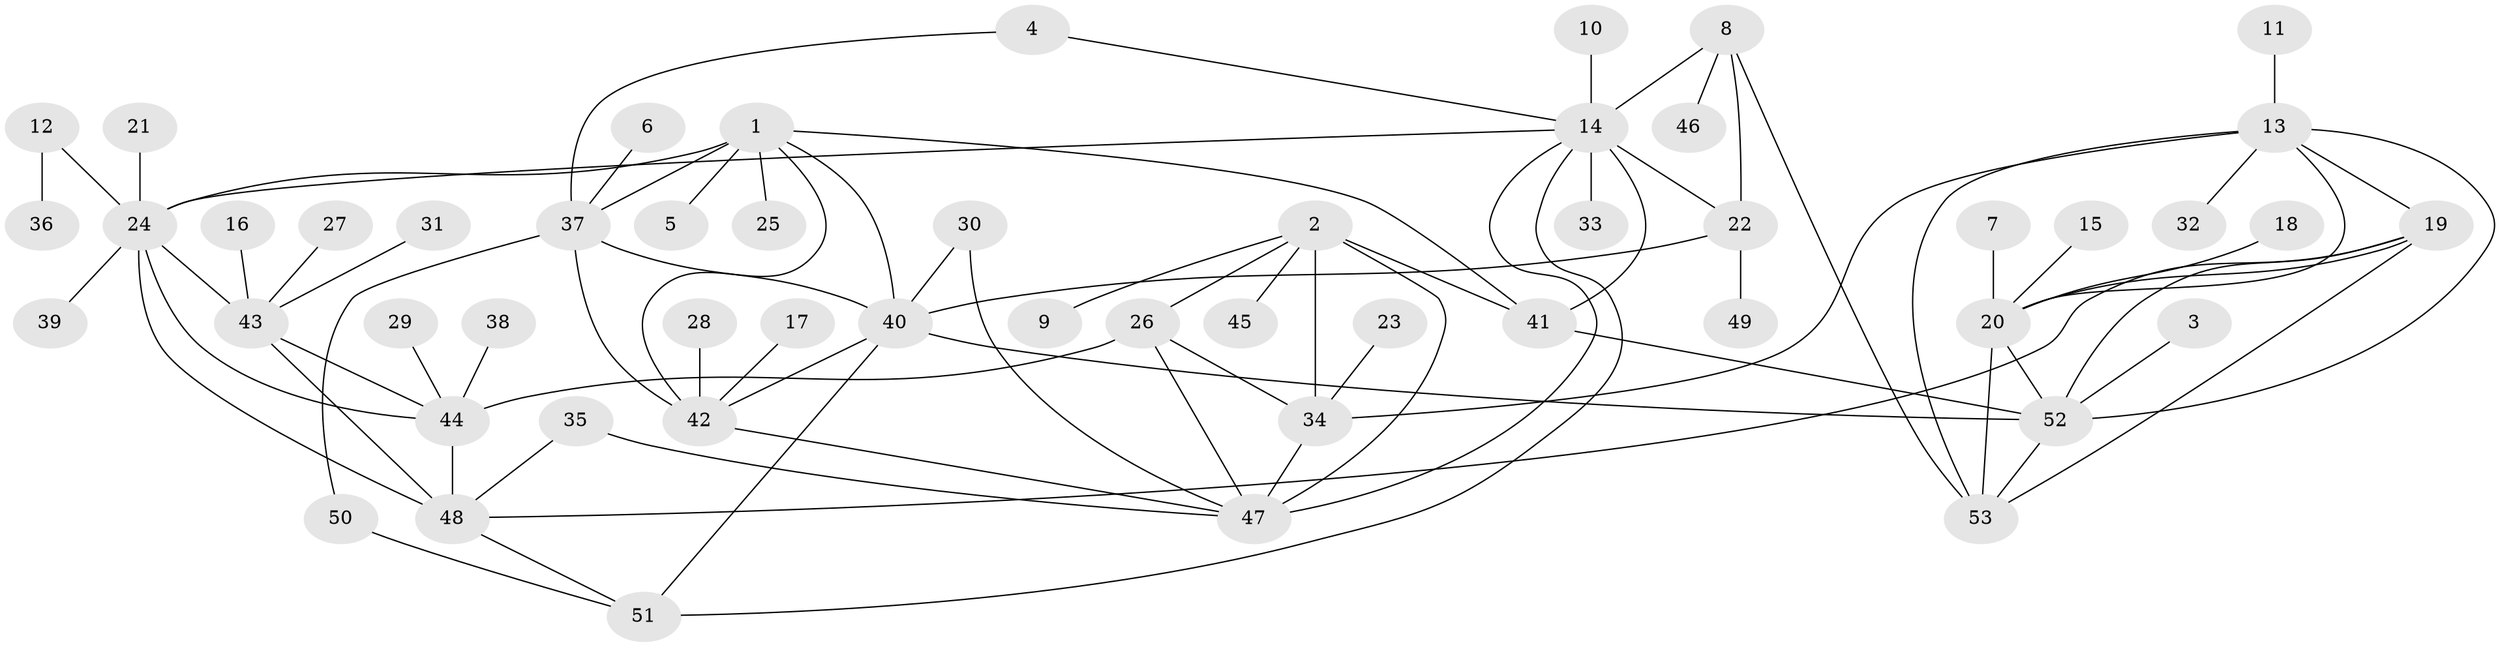 // original degree distribution, {8: 0.03773584905660377, 7: 0.04716981132075472, 6: 0.02830188679245283, 9: 0.0660377358490566, 10: 0.018867924528301886, 5: 0.009433962264150943, 4: 0.03773584905660377, 11: 0.009433962264150943, 1: 0.5471698113207547, 2: 0.1792452830188679, 3: 0.018867924528301886}
// Generated by graph-tools (version 1.1) at 2025/37/03/04/25 23:37:50]
// undirected, 53 vertices, 83 edges
graph export_dot {
  node [color=gray90,style=filled];
  1;
  2;
  3;
  4;
  5;
  6;
  7;
  8;
  9;
  10;
  11;
  12;
  13;
  14;
  15;
  16;
  17;
  18;
  19;
  20;
  21;
  22;
  23;
  24;
  25;
  26;
  27;
  28;
  29;
  30;
  31;
  32;
  33;
  34;
  35;
  36;
  37;
  38;
  39;
  40;
  41;
  42;
  43;
  44;
  45;
  46;
  47;
  48;
  49;
  50;
  51;
  52;
  53;
  1 -- 5 [weight=1.0];
  1 -- 24 [weight=1.0];
  1 -- 25 [weight=1.0];
  1 -- 37 [weight=2.0];
  1 -- 40 [weight=1.0];
  1 -- 41 [weight=1.0];
  1 -- 42 [weight=1.0];
  2 -- 9 [weight=1.0];
  2 -- 26 [weight=2.0];
  2 -- 34 [weight=2.0];
  2 -- 41 [weight=1.0];
  2 -- 45 [weight=1.0];
  2 -- 47 [weight=2.0];
  3 -- 52 [weight=1.0];
  4 -- 14 [weight=1.0];
  4 -- 37 [weight=1.0];
  6 -- 37 [weight=1.0];
  7 -- 20 [weight=1.0];
  8 -- 14 [weight=2.0];
  8 -- 22 [weight=2.0];
  8 -- 46 [weight=1.0];
  8 -- 53 [weight=1.0];
  10 -- 14 [weight=1.0];
  11 -- 13 [weight=1.0];
  12 -- 24 [weight=1.0];
  12 -- 36 [weight=1.0];
  13 -- 19 [weight=1.0];
  13 -- 20 [weight=1.0];
  13 -- 32 [weight=1.0];
  13 -- 34 [weight=1.0];
  13 -- 52 [weight=1.0];
  13 -- 53 [weight=1.0];
  14 -- 22 [weight=4.0];
  14 -- 24 [weight=1.0];
  14 -- 33 [weight=1.0];
  14 -- 41 [weight=1.0];
  14 -- 47 [weight=1.0];
  14 -- 51 [weight=1.0];
  15 -- 20 [weight=1.0];
  16 -- 43 [weight=1.0];
  17 -- 42 [weight=1.0];
  18 -- 20 [weight=1.0];
  19 -- 20 [weight=1.0];
  19 -- 48 [weight=1.0];
  19 -- 52 [weight=1.0];
  19 -- 53 [weight=1.0];
  20 -- 52 [weight=1.0];
  20 -- 53 [weight=1.0];
  21 -- 24 [weight=1.0];
  22 -- 40 [weight=2.0];
  22 -- 49 [weight=1.0];
  23 -- 34 [weight=1.0];
  24 -- 39 [weight=1.0];
  24 -- 43 [weight=1.0];
  24 -- 44 [weight=1.0];
  24 -- 48 [weight=2.0];
  26 -- 34 [weight=1.0];
  26 -- 44 [weight=1.0];
  26 -- 47 [weight=1.0];
  27 -- 43 [weight=1.0];
  28 -- 42 [weight=1.0];
  29 -- 44 [weight=1.0];
  30 -- 40 [weight=1.0];
  30 -- 47 [weight=1.0];
  31 -- 43 [weight=1.0];
  34 -- 47 [weight=1.0];
  35 -- 47 [weight=1.0];
  35 -- 48 [weight=1.0];
  37 -- 40 [weight=2.0];
  37 -- 42 [weight=2.0];
  37 -- 50 [weight=1.0];
  38 -- 44 [weight=1.0];
  40 -- 42 [weight=1.0];
  40 -- 51 [weight=1.0];
  40 -- 52 [weight=1.0];
  41 -- 52 [weight=1.0];
  42 -- 47 [weight=1.0];
  43 -- 44 [weight=1.0];
  43 -- 48 [weight=2.0];
  44 -- 48 [weight=2.0];
  48 -- 51 [weight=1.0];
  50 -- 51 [weight=1.0];
  52 -- 53 [weight=1.0];
}
